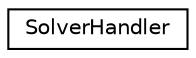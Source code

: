 digraph "Graphical Class Hierarchy"
{
  edge [fontname="Helvetica",fontsize="10",labelfontname="Helvetica",labelfontsize="10"];
  node [fontname="Helvetica",fontsize="10",shape=record];
  rankdir="LR";
  Node1 [label="SolverHandler",height=0.2,width=0.4,color="black", fillcolor="white", style="filled",URL="$class_solver_handler.html"];
}
